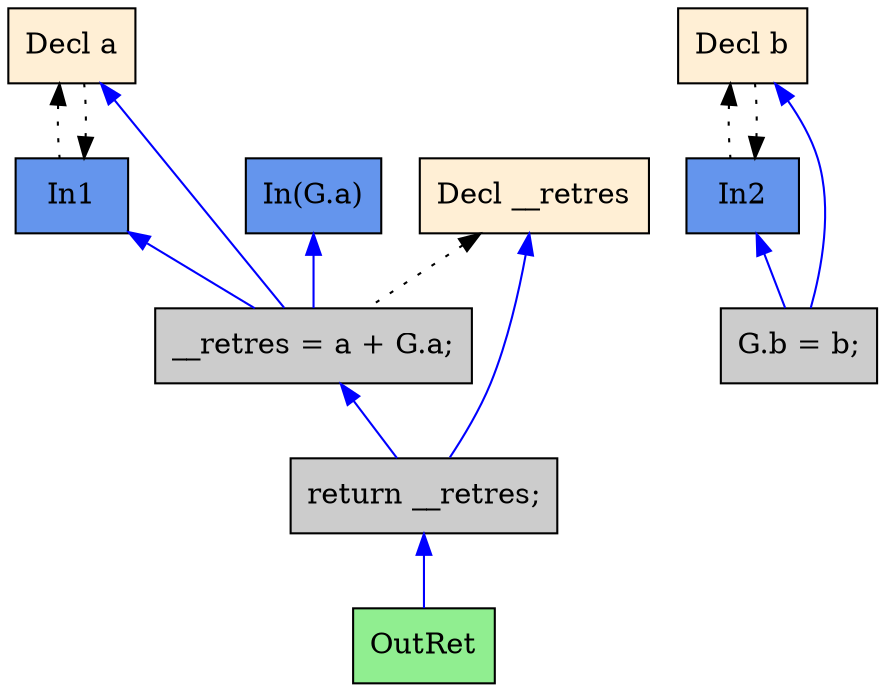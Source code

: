 digraph G {
  rankdir=TB;
  node [style="filled", ];
  2 [label="Decl a", fillcolor="#FFEFD5", shape=box, ];
  3 [label="In1", fillcolor="#6495ED", shape=box, ];
  4 [label="Decl b", fillcolor="#FFEFD5", shape=box, ];
  5 [label="In2", fillcolor="#6495ED", shape=box, ];
  6 [label="Decl __retres", fillcolor="#FFEFD5", shape=box, ];
  7 [label="G.b = b;", fillcolor="#CCCCCC", shape=box, ];
  8 [label="__retres = a + G.a;", fillcolor="#CCCCCC", shape=box, ];
  9 [label="return __retres;", fillcolor="#CCCCCC", shape=box, ];
  10 [label="OutRet", fillcolor="#90EE90", shape=box, ];
  11 [label="In(G.a)", fillcolor="#6495ED", shape=box, ];
  
  
  edge [dir=back, ];
  3 -> 2 [color="#000000", style="dotted", ];
  2 -> 3 [color="#000000", style="dotted", ];
  5 -> 4 [color="#000000", style="dotted", ];
  4 -> 5 [color="#000000", style="dotted", ];
  4 -> 7 [color="#0000FF", ];
  5 -> 7 [color="#0000FF", ];
  2 -> 8 [color="#0000FF", ];
  3 -> 8 [color="#0000FF", ];
  6 -> 8 [color="#000000", style="dotted", ];
  11 -> 8 [color="#0000FF", ];
  6 -> 9 [color="#0000FF", ];
  8 -> 9 [color="#0000FF", ];
  9 -> 10 [color="#0000FF", ];
  
  }

